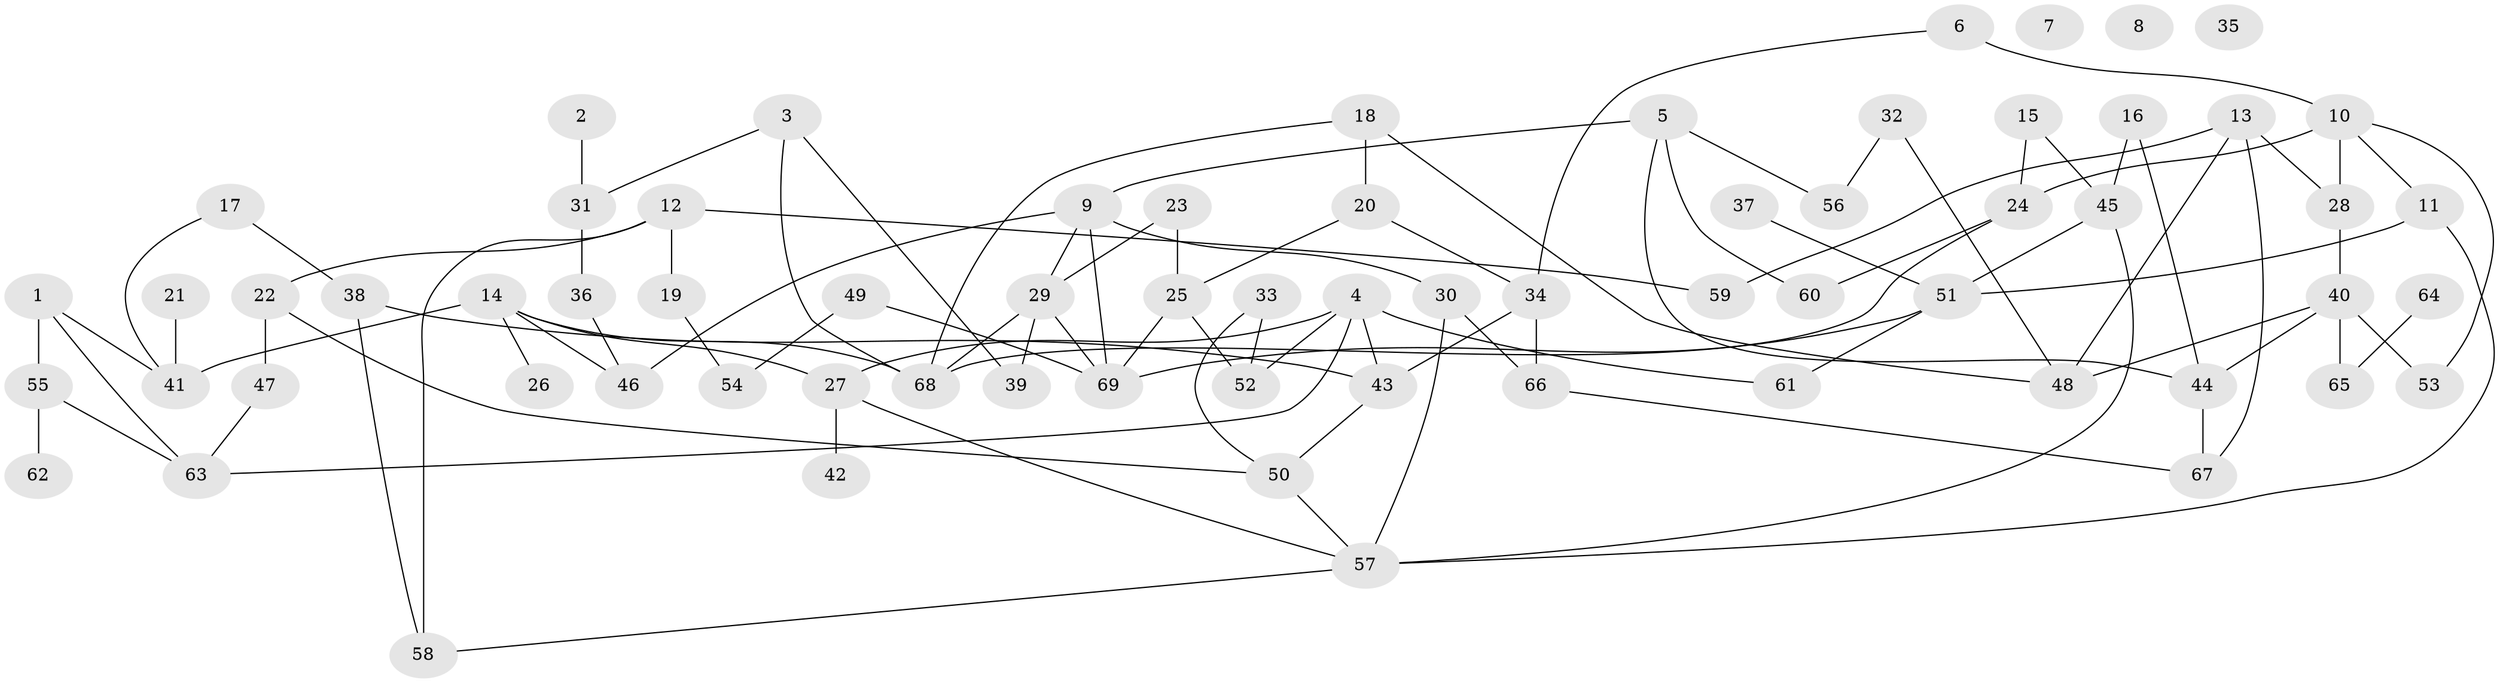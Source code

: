 // Generated by graph-tools (version 1.1) at 2025/00/03/09/25 03:00:52]
// undirected, 69 vertices, 100 edges
graph export_dot {
graph [start="1"]
  node [color=gray90,style=filled];
  1;
  2;
  3;
  4;
  5;
  6;
  7;
  8;
  9;
  10;
  11;
  12;
  13;
  14;
  15;
  16;
  17;
  18;
  19;
  20;
  21;
  22;
  23;
  24;
  25;
  26;
  27;
  28;
  29;
  30;
  31;
  32;
  33;
  34;
  35;
  36;
  37;
  38;
  39;
  40;
  41;
  42;
  43;
  44;
  45;
  46;
  47;
  48;
  49;
  50;
  51;
  52;
  53;
  54;
  55;
  56;
  57;
  58;
  59;
  60;
  61;
  62;
  63;
  64;
  65;
  66;
  67;
  68;
  69;
  1 -- 41;
  1 -- 55;
  1 -- 63;
  2 -- 31;
  3 -- 31;
  3 -- 39;
  3 -- 68;
  4 -- 27;
  4 -- 43;
  4 -- 52;
  4 -- 61;
  4 -- 63;
  5 -- 9;
  5 -- 44;
  5 -- 56;
  5 -- 60;
  6 -- 10;
  6 -- 34;
  9 -- 29;
  9 -- 30;
  9 -- 46;
  9 -- 69;
  10 -- 11;
  10 -- 24;
  10 -- 28;
  10 -- 53;
  11 -- 51;
  11 -- 57;
  12 -- 19;
  12 -- 22;
  12 -- 58;
  12 -- 59;
  13 -- 28;
  13 -- 48;
  13 -- 59;
  13 -- 67;
  14 -- 26;
  14 -- 27;
  14 -- 41;
  14 -- 46;
  14 -- 68;
  15 -- 24;
  15 -- 45;
  16 -- 44;
  16 -- 45;
  17 -- 38;
  17 -- 41;
  18 -- 20;
  18 -- 48;
  18 -- 68;
  19 -- 54;
  20 -- 25;
  20 -- 34;
  21 -- 41;
  22 -- 47;
  22 -- 50;
  23 -- 25;
  23 -- 29;
  24 -- 60;
  24 -- 68;
  25 -- 52;
  25 -- 69;
  27 -- 42;
  27 -- 57;
  28 -- 40;
  29 -- 39;
  29 -- 68;
  29 -- 69;
  30 -- 57;
  30 -- 66;
  31 -- 36;
  32 -- 48;
  32 -- 56;
  33 -- 50;
  33 -- 52;
  34 -- 43;
  34 -- 66;
  36 -- 46;
  37 -- 51;
  38 -- 43;
  38 -- 58;
  40 -- 44;
  40 -- 48;
  40 -- 53;
  40 -- 65;
  43 -- 50;
  44 -- 67;
  45 -- 51;
  45 -- 57;
  47 -- 63;
  49 -- 54;
  49 -- 69;
  50 -- 57;
  51 -- 61;
  51 -- 69;
  55 -- 62;
  55 -- 63;
  57 -- 58;
  64 -- 65;
  66 -- 67;
}
